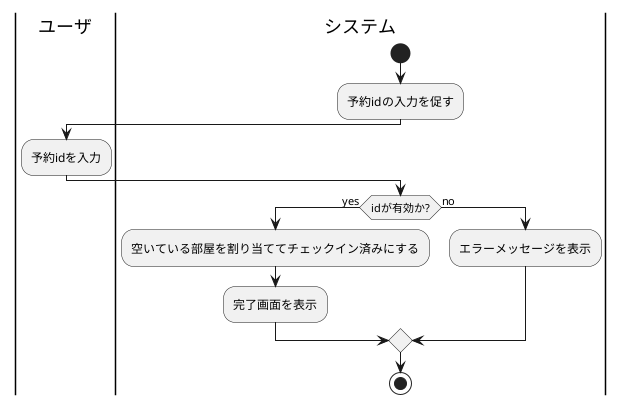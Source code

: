 @startuml
|ユーザ|
|システム|
start 
:予約idの入力を促す;
|ユーザ|
:予約idを入力;
|システム|
if (idが有効か?) then (yes)
    :空いている部屋を割り当ててチェックイン済みにする;
    :完了画面を表示;
else (no)
    :エラーメッセージを表示;
endif
stop
@enduml